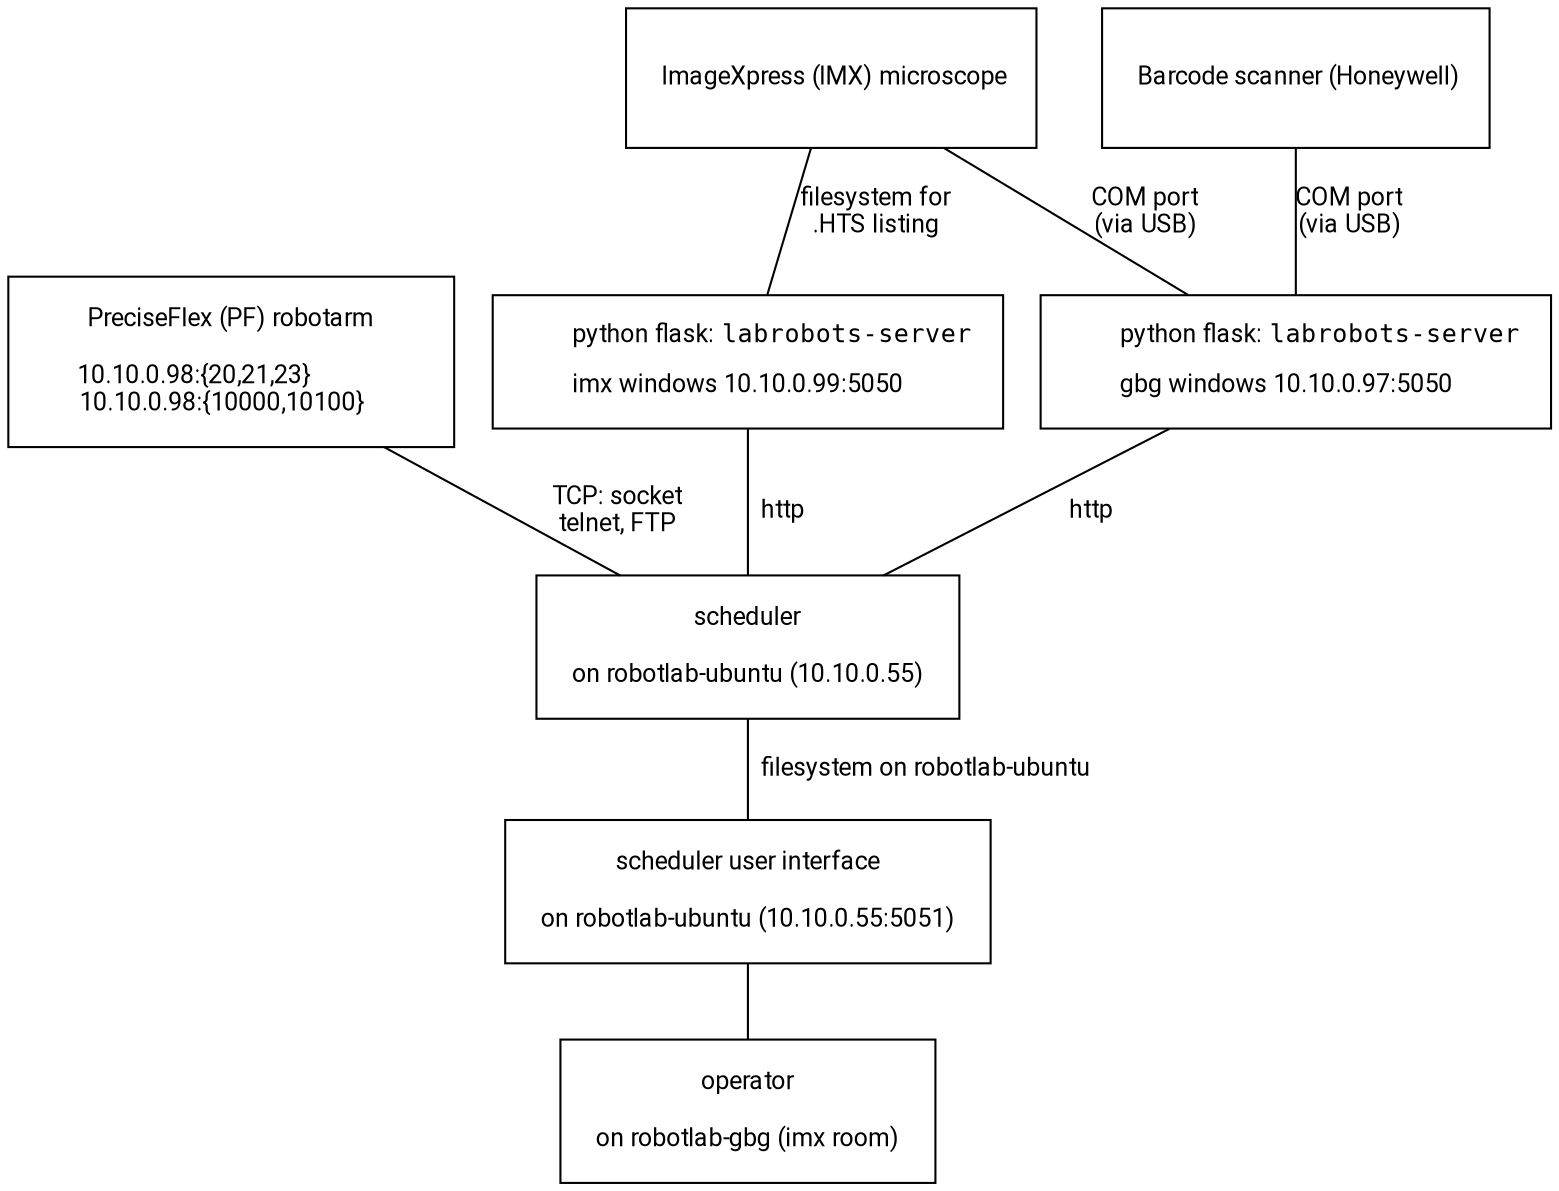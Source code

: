 # Build the svg with:
# dot overview.dot -Tsvg -o overview.svg
graph {
    # graph [bgcolor="#2d2d2d"]
    # node [color="#d3d0c8" fontcolor="#d3d0c8"]
    # edge [color="#d3d0c8" fontcolor="#d3d0c8"]

    node [fontname="Roboto", fontsize=12]
    edge [fontname="Roboto", fontsize=12]
    node [shape=box]
    pf      [label=<
        PreciseFlex (PF) robotarm
        <BR/><BR/> 10.10.0.98:{20,21,23}
             <BR/> 10.10.0.98:{10000,10100}
    >, margin=0.2]
    imx     [label=< <BR/> ImageXpress (IMX) microscope<BR/> >, margin=0.2]
    barcode [label=< <BR/> Barcode scanner (Honeywell)<BR/> >, margin=0.2]

    gbg_server [label=<
        python flask: <FONT FACE="Consolas">labrobots-server</FONT><BR/><BR/> gbg windows 10.10.0.97:5050
    >, margin=0.2]
    imx_server [label=<
        python flask: <FONT FACE="Consolas">labrobots-server</FONT><BR/><BR/> imx windows 10.10.0.99:5050
    >, margin=0.2]

    imx -- imx_server [label=<filesystem for<BR/>.HTS listing>]
    imx -- gbg_server [label=<COM port<BR/>(via USB)>]
    barcode -- gbg_server [label=<COM port<BR/>(via USB)>]
    pf -- scheduler [label=<TCP: socket<BR/>telnet, FTP>]

    scheduler [label=< scheduler <BR/><BR/> on robotlab-ubuntu (10.10.0.55) >, margin=0.2]
    gbg_server -- scheduler [label="  http"]
    imx_server -- scheduler [label="  http"]

    scheduler -- scheduler_ui [label="  filesystem on robotlab-ubuntu"]
    scheduler_ui [label=< scheduler user interface <BR/><BR/> on robotlab-ubuntu (10.10.0.55:5051) >, margin=0.2]
    operator [label=< operator <BR/><BR/> on robotlab-gbg (imx room) >, margin=0.2]
    scheduler_ui -- operator
}
